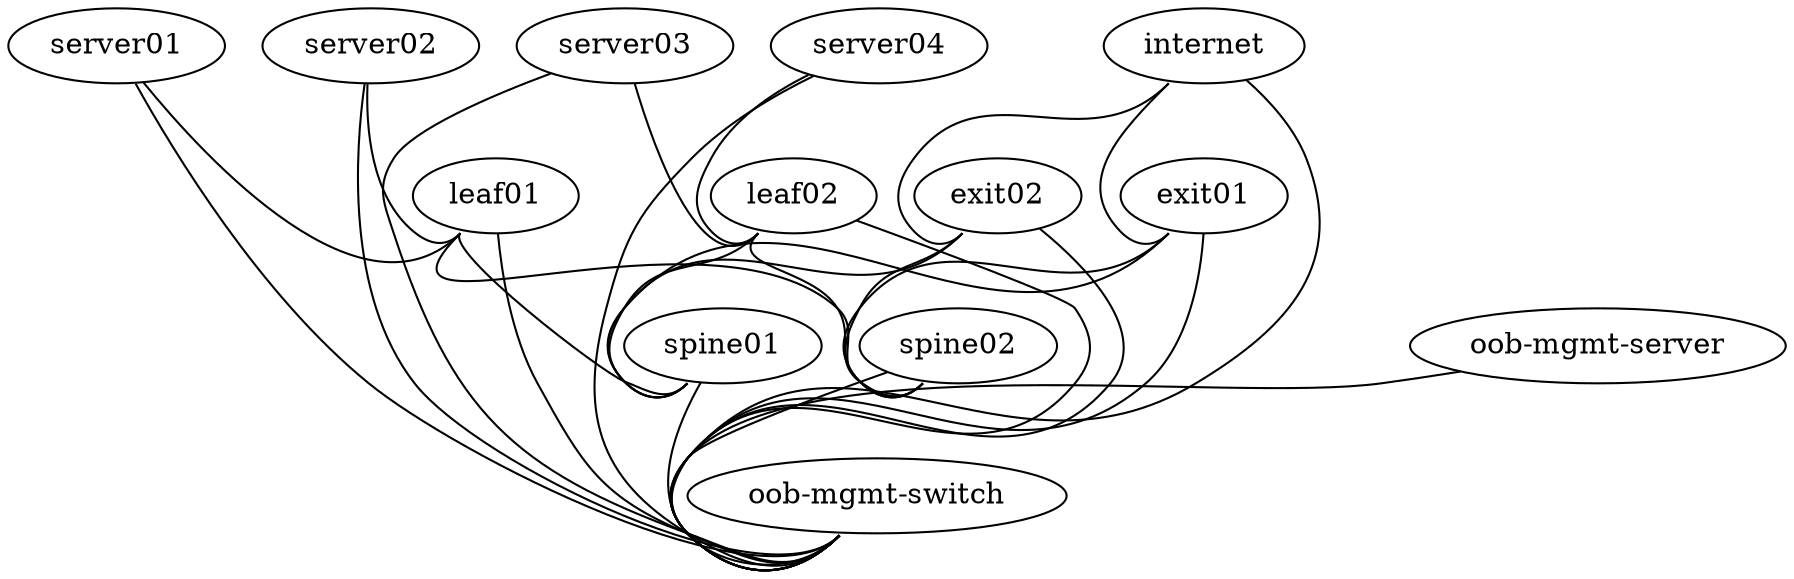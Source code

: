 graph vx {
 "leaf01" [function="leaf" os="CumulusCommunity/cumulus-vx" version="3.6.2" memory="768" config="./helper_scripts/config_switch.sh" ]
 "leaf02" [function="leaf" os="CumulusCommunity/cumulus-vx" version="3.6.2" memory="768" config="./helper_scripts/config_switch.sh" ]
 "spine01" [function="spine" os="CumulusCommunity/cumulus-vx" version="3.6.2" memory="768" config="./helper_scripts/config_switch.sh" ]
 "spine02" [function="spine" os="CumulusCommunity/cumulus-vx" version="3.6.2" memory="768" config="./helper_scripts/config_switch.sh" ]
 "exit01" [function="exit" os="CumulusCommunity/cumulus-vx" version="3.6.2" memory="768" config="./helper_scripts/config_switch.sh" ]
 "exit02" [function="exit" os="CumulusCommunity/cumulus-vx" version="3.6.2" memory="768" config="./helper_scripts/config_switch.sh" ]
 "server01" [function="host" os="yk0/ubuntu-xenial" memory="512" config="./helper_scripts/config_server.sh" ]
 "server02" [function="host" os="yk0/ubuntu-xenial" memory="512" config="./helper_scripts/config_server.sh" ]
 "server03" [function="host" os="yk0/ubuntu-xenial" memory="512" config="./helper_scripts/config_server.sh" ]
 "server04" [function="host" os="yk0/ubuntu-xenial" memory="512" config="./helper_scripts/config_server.sh" ]
 "internet" [function="internet" os="CumulusCommunity/cumulus-vx" version="3.6.2" memory="768" config="./helper_scripts/config_internet.sh" ]
 "oob-mgmt-switch" [function="oob-switch" vagrant="eth0" os="CumulusCommunity/cumulus-vx" version="3.6.2" memory="768" config="./helper_scripts/config_oob_switch.sh" ]
 "oob-mgmt-server" [function="oob-server" vagrant="eth0" os="CumulusCommunity/vx_oob_server" version="1.0.4" memory="1024" config="./helper_scripts/config_oob_server.sh" ]

 "leaf01":"swp15" -- "spine01":"swp1"
 "leaf02":"swp15" -- "spine01":"swp2"
 "leaf01":"swp16" -- "spine02":"swp1"
 "leaf02":"swp16" -- "spine02":"swp2"

 "exit01":"swp15" -- "spine01":"swp15"
 "exit01":"swp16" -- "spine02":"swp15"
 "exit02":"swp15" -- "spine01":"swp16"
 "exit02":"swp16" -- "spine02":"swp16"

 "internet":"swp1" -- "exit01":"swp1"
 "internet":"swp2" -- "exit02":"swp1"

 "server01":"eth1" -- "leaf01":"swp1" [left_mac="00:03:00:11:11:01"]
 "server02":"eth1" -- "leaf01":"swp2" [left_mac="00:03:00:22:22:01"]
 "server03":"eth1" -- "leaf02":"swp1" [left_mac="00:03:00:33:33:01"]
 "server04":"eth1" -- "leaf02":"swp2" [left_mac="00:03:00:44:44:01"]

 "oob-mgmt-server":"eth1" -- "oob-mgmt-switch":"swp1" [right_mac="a0:00:00:00:00:61"]
 "server01":"eth0" -- "oob-mgmt-switch":"swp2" [left_mac="a0:00:00:00:00:31"]
 "server02":"eth0" -- "oob-mgmt-switch":"swp3" [left_mac="a0:00:00:00:00:32"]
 "server03":"eth0" -- "oob-mgmt-switch":"swp4" [left_mac="a0:00:00:00:00:33"]
 "server04":"eth0" -- "oob-mgmt-switch":"swp5" [left_mac="a0:00:00:00:00:34"]
 "leaf01":"eth0" -- "oob-mgmt-switch":"swp6" [left_mac="a0:00:00:00:00:11"]
 "leaf02":"eth0" -- "oob-mgmt-switch":"swp7" [left_mac="a0:00:00:00:00:12"]
 "spine01":"eth0" -- "oob-mgmt-switch":"swp8" [left_mac="a0:00:00:00:00:21"]
 "spine02":"eth0" -- "oob-mgmt-switch":"swp9" [left_mac="a0:00:00:00:00:22"]
 "exit01":"eth0" -- "oob-mgmt-switch":"swp10" [left_mac="a0:00:00:00:00:41"]
 "exit02":"eth0" -- "oob-mgmt-switch":"swp11" [left_mac="a0:00:00:00:00:42"]
 "internet":"eth0" -- "oob-mgmt-switch":"swp12" [left_mac="a0:00:00:00:00:50"]

}
